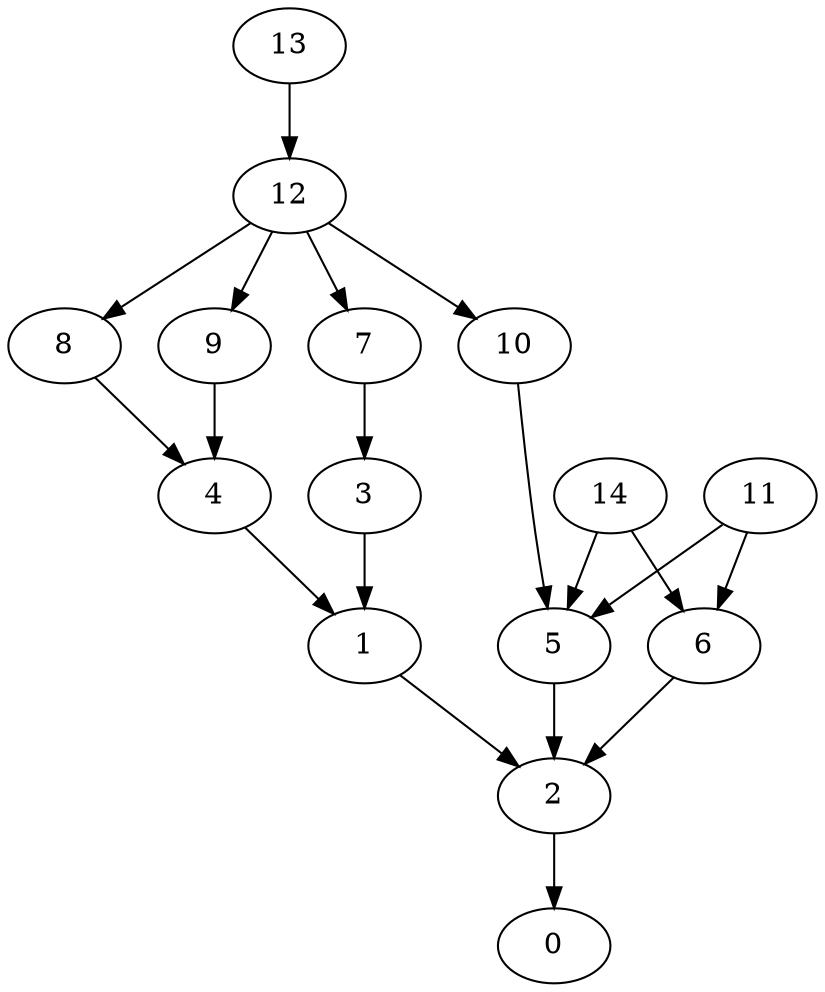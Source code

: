 digraph "20_1" {
	0	 [Weight=1];
	1	 [Weight=50];
	2	 [Weight=13];
	3	 [Weight=83];
	4	 [Weight=19];
	5	 [Weight=42];
	6	 [Weight=32];
	7	 [Weight=14];
	8	 [Weight=8];
	9	 [Weight=15];
	10	 [Weight=23];
	11	 [Weight=124];
	12	 [Weight=132];
	13	 [Weight=172];
	14	 [Weight=154];
	1 -> 2	 [Weight=23];
	2 -> 0	 [Weight=63];
	3 -> 1	 [Weight=22];
	4 -> 1	 [Weight=250];
	5 -> 2	 [Weight=274];
	6 -> 2	 [Weight=213];
	7 -> 3	 [Weight=23];
	8 -> 4	 [Weight=43];
	9 -> 4	 [Weight=54];
	10 -> 5	 [Weight=245];
	11 -> 5	 [Weight=84];
	11 -> 6	 [Weight=23];
	12 -> 7	 [Weight=56];
	12 -> 8	 [Weight=82];
	12 -> 9	 [Weight=89];
	12 -> 10	 [Weight=34];
	13 -> 12	 [Weight=20];
	14 -> 5	 [Weight=99];
	14 -> 6	 [Weight=224];
}
